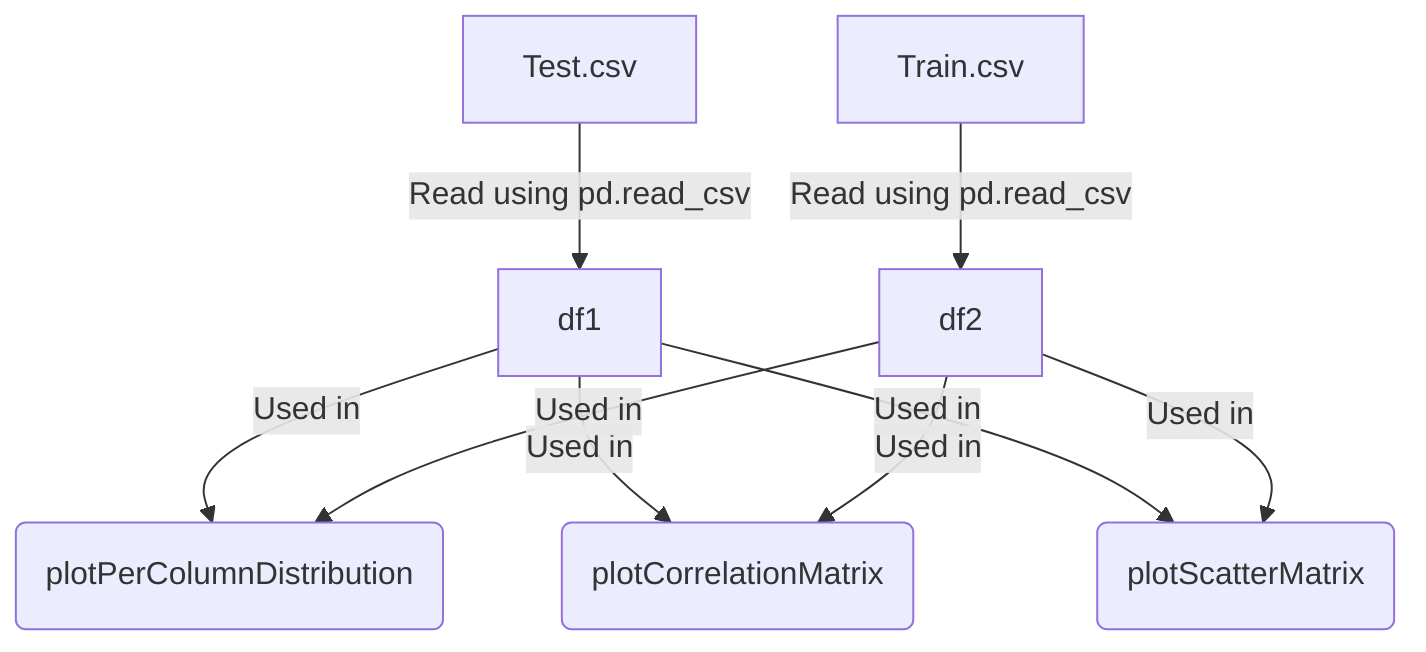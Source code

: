 flowchart TD
    %% Nodes for Data Sources
    A[Test.csv] -->|Read using pd.read_csv| B[df1]
    C[Train.csv] -->|Read using pd.read_csv| D[df2]

    %% Nodes for Data Variables
    B[df1] -->|Used in| E(plotPerColumnDistribution)
    B[df1] -->|Used in| F(plotCorrelationMatrix)
    B[df1] -->|Used in| G(plotScatterMatrix)

    D[df2] -->|Used in| E(plotPerColumnDistribution)
    D[df2] -->|Used in| F(plotCorrelationMatrix)
    D[df2] -->|Used in| G(plotScatterMatrix)

    %% Comments
    %% Test.csv holds sample testing data. df1 reads this data.
    %% Train.csv holds sample training data. df2 reads this data.
    %% df1 and df2 are DataFrames used for plotting distributions, correlation matrices, and scatter matrices.